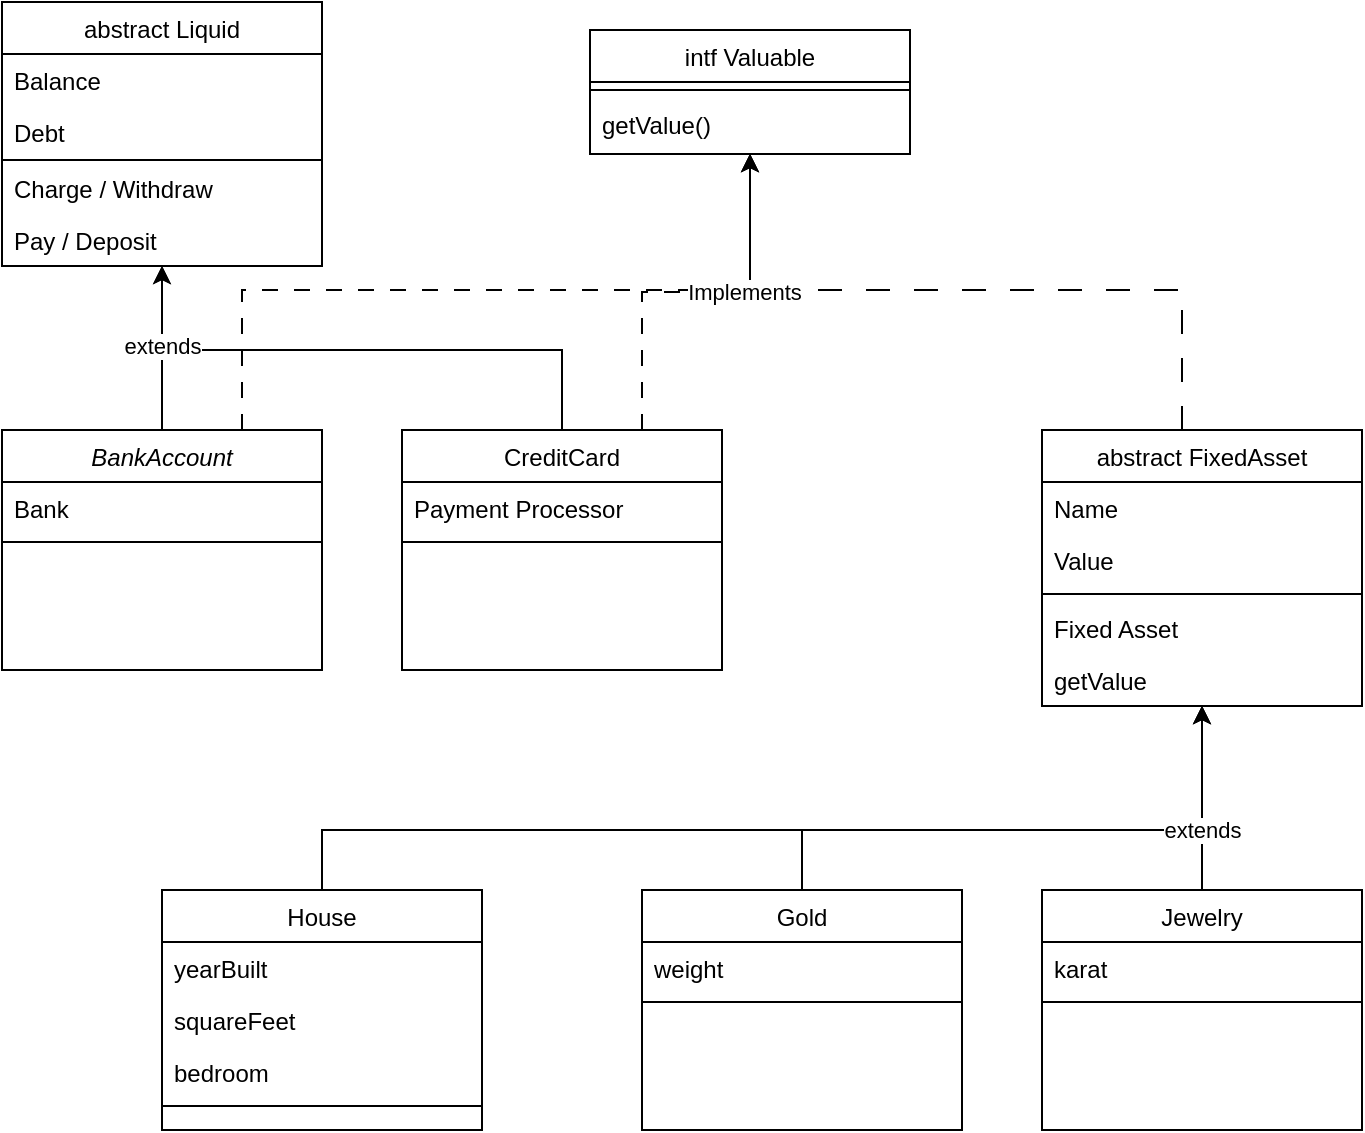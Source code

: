 <mxfile version="24.8.3">
  <diagram id="C5RBs43oDa-KdzZeNtuy" name="Page-1">
    <mxGraphModel dx="1194" dy="750" grid="1" gridSize="10" guides="1" tooltips="1" connect="1" arrows="1" fold="1" page="1" pageScale="1" pageWidth="827" pageHeight="1169" math="0" shadow="0">
      <root>
        <mxCell id="WIyWlLk6GJQsqaUBKTNV-0" />
        <mxCell id="WIyWlLk6GJQsqaUBKTNV-1" parent="WIyWlLk6GJQsqaUBKTNV-0" />
        <mxCell id="nyTG1rQj8-5cXx1soriS-14" style="edgeStyle=orthogonalEdgeStyle;rounded=0;orthogonalLoop=1;jettySize=auto;html=1;" edge="1" parent="WIyWlLk6GJQsqaUBKTNV-1" source="zkfFHV4jXpPFQw0GAbJ--0" target="zkfFHV4jXpPFQw0GAbJ--13">
          <mxGeometry relative="1" as="geometry" />
        </mxCell>
        <mxCell id="nyTG1rQj8-5cXx1soriS-48" style="edgeStyle=orthogonalEdgeStyle;rounded=0;orthogonalLoop=1;jettySize=auto;html=1;dashed=1;dashPattern=8 8;exitX=0.75;exitY=0;exitDx=0;exitDy=0;" edge="1" parent="WIyWlLk6GJQsqaUBKTNV-1" source="zkfFHV4jXpPFQw0GAbJ--0" target="nyTG1rQj8-5cXx1soriS-18">
          <mxGeometry relative="1" as="geometry">
            <Array as="points">
              <mxPoint x="200" y="264" />
              <mxPoint x="454" y="264" />
            </Array>
          </mxGeometry>
        </mxCell>
        <mxCell id="zkfFHV4jXpPFQw0GAbJ--0" value="BankAccount" style="swimlane;fontStyle=2;align=center;verticalAlign=top;childLayout=stackLayout;horizontal=1;startSize=26;horizontalStack=0;resizeParent=1;resizeLast=0;collapsible=1;marginBottom=0;rounded=0;shadow=0;strokeWidth=1;" parent="WIyWlLk6GJQsqaUBKTNV-1" vertex="1">
          <mxGeometry x="80" y="334" width="160" height="120" as="geometry">
            <mxRectangle x="230" y="140" width="160" height="26" as="alternateBounds" />
          </mxGeometry>
        </mxCell>
        <mxCell id="nyTG1rQj8-5cXx1soriS-17" value="Bank" style="text;align=left;verticalAlign=top;spacingLeft=4;spacingRight=4;overflow=hidden;rotatable=0;points=[[0,0.5],[1,0.5]];portConstraint=eastwest;" vertex="1" parent="zkfFHV4jXpPFQw0GAbJ--0">
          <mxGeometry y="26" width="160" height="26" as="geometry" />
        </mxCell>
        <mxCell id="zkfFHV4jXpPFQw0GAbJ--4" value="" style="line;html=1;strokeWidth=1;align=left;verticalAlign=middle;spacingTop=-1;spacingLeft=3;spacingRight=3;rotatable=0;labelPosition=right;points=[];portConstraint=eastwest;" parent="zkfFHV4jXpPFQw0GAbJ--0" vertex="1">
          <mxGeometry y="52" width="160" height="8" as="geometry" />
        </mxCell>
        <mxCell id="zkfFHV4jXpPFQw0GAbJ--13" value="abstract Liquid" style="swimlane;fontStyle=0;align=center;verticalAlign=top;childLayout=stackLayout;horizontal=1;startSize=26;horizontalStack=0;resizeParent=1;resizeLast=0;collapsible=1;marginBottom=0;rounded=0;shadow=0;strokeWidth=1;" parent="WIyWlLk6GJQsqaUBKTNV-1" vertex="1">
          <mxGeometry x="80" y="120" width="160" height="132" as="geometry">
            <mxRectangle x="340" y="380" width="170" height="26" as="alternateBounds" />
          </mxGeometry>
        </mxCell>
        <mxCell id="zkfFHV4jXpPFQw0GAbJ--14" value="Balance" style="text;align=left;verticalAlign=top;spacingLeft=4;spacingRight=4;overflow=hidden;rotatable=0;points=[[0,0.5],[1,0.5]];portConstraint=eastwest;" parent="zkfFHV4jXpPFQw0GAbJ--13" vertex="1">
          <mxGeometry y="26" width="160" height="26" as="geometry" />
        </mxCell>
        <mxCell id="nyTG1rQj8-5cXx1soriS-5" value="Debt" style="text;align=left;verticalAlign=top;spacingLeft=4;spacingRight=4;overflow=hidden;rotatable=0;points=[[0,0.5],[1,0.5]];portConstraint=eastwest;" vertex="1" parent="zkfFHV4jXpPFQw0GAbJ--13">
          <mxGeometry y="52" width="160" height="26" as="geometry" />
        </mxCell>
        <mxCell id="zkfFHV4jXpPFQw0GAbJ--15" value="" style="line;html=1;strokeWidth=1;align=left;verticalAlign=middle;spacingTop=-1;spacingLeft=3;spacingRight=3;rotatable=0;labelPosition=right;points=[];portConstraint=eastwest;" parent="zkfFHV4jXpPFQw0GAbJ--13" vertex="1">
          <mxGeometry y="78" width="160" height="2" as="geometry" />
        </mxCell>
        <mxCell id="nyTG1rQj8-5cXx1soriS-9" value="Charge / Withdraw" style="text;align=left;verticalAlign=top;spacingLeft=4;spacingRight=4;overflow=hidden;rotatable=0;points=[[0,0.5],[1,0.5]];portConstraint=eastwest;" vertex="1" parent="zkfFHV4jXpPFQw0GAbJ--13">
          <mxGeometry y="80" width="160" height="26" as="geometry" />
        </mxCell>
        <mxCell id="nyTG1rQj8-5cXx1soriS-10" value="Pay / Deposit" style="text;align=left;verticalAlign=top;spacingLeft=4;spacingRight=4;overflow=hidden;rotatable=0;points=[[0,0.5],[1,0.5]];portConstraint=eastwest;" vertex="1" parent="zkfFHV4jXpPFQw0GAbJ--13">
          <mxGeometry y="106" width="160" height="26" as="geometry" />
        </mxCell>
        <mxCell id="nyTG1rQj8-5cXx1soriS-15" style="edgeStyle=orthogonalEdgeStyle;rounded=0;orthogonalLoop=1;jettySize=auto;html=1;" edge="1" parent="WIyWlLk6GJQsqaUBKTNV-1" source="zkfFHV4jXpPFQw0GAbJ--17" target="zkfFHV4jXpPFQw0GAbJ--13">
          <mxGeometry relative="1" as="geometry">
            <Array as="points">
              <mxPoint x="360" y="294" />
              <mxPoint x="160" y="294" />
            </Array>
          </mxGeometry>
        </mxCell>
        <mxCell id="nyTG1rQj8-5cXx1soriS-16" value="extends" style="edgeLabel;html=1;align=center;verticalAlign=middle;resizable=0;points=[];" vertex="1" connectable="0" parent="nyTG1rQj8-5cXx1soriS-15">
          <mxGeometry x="0.106" y="-2" relative="1" as="geometry">
            <mxPoint x="-84" as="offset" />
          </mxGeometry>
        </mxCell>
        <mxCell id="nyTG1rQj8-5cXx1soriS-49" style="edgeStyle=orthogonalEdgeStyle;rounded=0;orthogonalLoop=1;jettySize=auto;html=1;dashed=1;dashPattern=8 8;" edge="1" parent="WIyWlLk6GJQsqaUBKTNV-1" source="zkfFHV4jXpPFQw0GAbJ--17" target="nyTG1rQj8-5cXx1soriS-18">
          <mxGeometry relative="1" as="geometry">
            <Array as="points">
              <mxPoint x="400" y="265" />
              <mxPoint x="454" y="265" />
            </Array>
          </mxGeometry>
        </mxCell>
        <mxCell id="zkfFHV4jXpPFQw0GAbJ--17" value="CreditCard" style="swimlane;fontStyle=0;align=center;verticalAlign=top;childLayout=stackLayout;horizontal=1;startSize=26;horizontalStack=0;resizeParent=1;resizeLast=0;collapsible=1;marginBottom=0;rounded=0;shadow=0;strokeWidth=1;" parent="WIyWlLk6GJQsqaUBKTNV-1" vertex="1">
          <mxGeometry x="280" y="334" width="160" height="120" as="geometry">
            <mxRectangle x="550" y="140" width="160" height="26" as="alternateBounds" />
          </mxGeometry>
        </mxCell>
        <mxCell id="zkfFHV4jXpPFQw0GAbJ--18" value="Payment Processor" style="text;align=left;verticalAlign=top;spacingLeft=4;spacingRight=4;overflow=hidden;rotatable=0;points=[[0,0.5],[1,0.5]];portConstraint=eastwest;" parent="zkfFHV4jXpPFQw0GAbJ--17" vertex="1">
          <mxGeometry y="26" width="160" height="26" as="geometry" />
        </mxCell>
        <mxCell id="zkfFHV4jXpPFQw0GAbJ--23" value="" style="line;html=1;strokeWidth=1;align=left;verticalAlign=middle;spacingTop=-1;spacingLeft=3;spacingRight=3;rotatable=0;labelPosition=right;points=[];portConstraint=eastwest;" parent="zkfFHV4jXpPFQw0GAbJ--17" vertex="1">
          <mxGeometry y="52" width="160" height="8" as="geometry" />
        </mxCell>
        <mxCell id="nyTG1rQj8-5cXx1soriS-18" value="intf Valuable" style="swimlane;fontStyle=0;align=center;verticalAlign=top;childLayout=stackLayout;horizontal=1;startSize=26;horizontalStack=0;resizeParent=1;resizeLast=0;collapsible=1;marginBottom=0;rounded=0;shadow=0;strokeWidth=1;" vertex="1" parent="WIyWlLk6GJQsqaUBKTNV-1">
          <mxGeometry x="374" y="134" width="160" height="62" as="geometry">
            <mxRectangle x="550" y="140" width="160" height="26" as="alternateBounds" />
          </mxGeometry>
        </mxCell>
        <mxCell id="nyTG1rQj8-5cXx1soriS-20" value="" style="line;html=1;strokeWidth=1;align=left;verticalAlign=middle;spacingTop=-1;spacingLeft=3;spacingRight=3;rotatable=0;labelPosition=right;points=[];portConstraint=eastwest;" vertex="1" parent="nyTG1rQj8-5cXx1soriS-18">
          <mxGeometry y="26" width="160" height="8" as="geometry" />
        </mxCell>
        <mxCell id="nyTG1rQj8-5cXx1soriS-21" value="getValue()" style="text;align=left;verticalAlign=top;spacingLeft=4;spacingRight=4;overflow=hidden;rotatable=0;points=[[0,0.5],[1,0.5]];portConstraint=eastwest;" vertex="1" parent="nyTG1rQj8-5cXx1soriS-18">
          <mxGeometry y="34" width="160" height="26" as="geometry" />
        </mxCell>
        <mxCell id="nyTG1rQj8-5cXx1soriS-30" style="edgeStyle=orthogonalEdgeStyle;rounded=0;orthogonalLoop=1;jettySize=auto;html=1;dashed=1;dashPattern=12 12;" edge="1" parent="WIyWlLk6GJQsqaUBKTNV-1" source="nyTG1rQj8-5cXx1soriS-22" target="nyTG1rQj8-5cXx1soriS-18">
          <mxGeometry relative="1" as="geometry">
            <Array as="points">
              <mxPoint x="670" y="264" />
              <mxPoint x="454" y="264" />
            </Array>
          </mxGeometry>
        </mxCell>
        <mxCell id="nyTG1rQj8-5cXx1soriS-46" value="Implements" style="edgeLabel;html=1;align=center;verticalAlign=middle;resizable=0;points=[];" vertex="1" connectable="0" parent="nyTG1rQj8-5cXx1soriS-30">
          <mxGeometry x="0.616" y="3" relative="1" as="geometry">
            <mxPoint y="1" as="offset" />
          </mxGeometry>
        </mxCell>
        <mxCell id="nyTG1rQj8-5cXx1soriS-22" value="abstract FixedAsset" style="swimlane;fontStyle=0;align=center;verticalAlign=top;childLayout=stackLayout;horizontal=1;startSize=26;horizontalStack=0;resizeParent=1;resizeLast=0;collapsible=1;marginBottom=0;rounded=0;shadow=0;strokeWidth=1;" vertex="1" parent="WIyWlLk6GJQsqaUBKTNV-1">
          <mxGeometry x="600" y="334" width="160" height="138" as="geometry">
            <mxRectangle x="550" y="140" width="160" height="26" as="alternateBounds" />
          </mxGeometry>
        </mxCell>
        <mxCell id="nyTG1rQj8-5cXx1soriS-23" value="Name   " style="text;align=left;verticalAlign=top;spacingLeft=4;spacingRight=4;overflow=hidden;rotatable=0;points=[[0,0.5],[1,0.5]];portConstraint=eastwest;" vertex="1" parent="nyTG1rQj8-5cXx1soriS-22">
          <mxGeometry y="26" width="160" height="26" as="geometry" />
        </mxCell>
        <mxCell id="nyTG1rQj8-5cXx1soriS-25" value="Value" style="text;align=left;verticalAlign=top;spacingLeft=4;spacingRight=4;overflow=hidden;rotatable=0;points=[[0,0.5],[1,0.5]];portConstraint=eastwest;" vertex="1" parent="nyTG1rQj8-5cXx1soriS-22">
          <mxGeometry y="52" width="160" height="26" as="geometry" />
        </mxCell>
        <mxCell id="nyTG1rQj8-5cXx1soriS-24" value="" style="line;html=1;strokeWidth=1;align=left;verticalAlign=middle;spacingTop=-1;spacingLeft=3;spacingRight=3;rotatable=0;labelPosition=right;points=[];portConstraint=eastwest;" vertex="1" parent="nyTG1rQj8-5cXx1soriS-22">
          <mxGeometry y="78" width="160" height="8" as="geometry" />
        </mxCell>
        <mxCell id="nyTG1rQj8-5cXx1soriS-26" value="Fixed Asset" style="text;align=left;verticalAlign=top;spacingLeft=4;spacingRight=4;overflow=hidden;rotatable=0;points=[[0,0.5],[1,0.5]];portConstraint=eastwest;" vertex="1" parent="nyTG1rQj8-5cXx1soriS-22">
          <mxGeometry y="86" width="160" height="26" as="geometry" />
        </mxCell>
        <mxCell id="nyTG1rQj8-5cXx1soriS-27" value="getValue" style="text;align=left;verticalAlign=top;spacingLeft=4;spacingRight=4;overflow=hidden;rotatable=0;points=[[0,0.5],[1,0.5]];portConstraint=eastwest;" vertex="1" parent="nyTG1rQj8-5cXx1soriS-22">
          <mxGeometry y="112" width="160" height="26" as="geometry" />
        </mxCell>
        <mxCell id="nyTG1rQj8-5cXx1soriS-34" style="edgeStyle=orthogonalEdgeStyle;rounded=0;orthogonalLoop=1;jettySize=auto;html=1;" edge="1" parent="WIyWlLk6GJQsqaUBKTNV-1" source="nyTG1rQj8-5cXx1soriS-31" target="nyTG1rQj8-5cXx1soriS-22">
          <mxGeometry relative="1" as="geometry" />
        </mxCell>
        <mxCell id="nyTG1rQj8-5cXx1soriS-31" value="Jewelry" style="swimlane;fontStyle=0;align=center;verticalAlign=top;childLayout=stackLayout;horizontal=1;startSize=26;horizontalStack=0;resizeParent=1;resizeLast=0;collapsible=1;marginBottom=0;rounded=0;shadow=0;strokeWidth=1;" vertex="1" parent="WIyWlLk6GJQsqaUBKTNV-1">
          <mxGeometry x="600" y="564" width="160" height="120" as="geometry">
            <mxRectangle x="550" y="140" width="160" height="26" as="alternateBounds" />
          </mxGeometry>
        </mxCell>
        <mxCell id="nyTG1rQj8-5cXx1soriS-32" value="karat" style="text;align=left;verticalAlign=top;spacingLeft=4;spacingRight=4;overflow=hidden;rotatable=0;points=[[0,0.5],[1,0.5]];portConstraint=eastwest;" vertex="1" parent="nyTG1rQj8-5cXx1soriS-31">
          <mxGeometry y="26" width="160" height="26" as="geometry" />
        </mxCell>
        <mxCell id="nyTG1rQj8-5cXx1soriS-33" value="" style="line;html=1;strokeWidth=1;align=left;verticalAlign=middle;spacingTop=-1;spacingLeft=3;spacingRight=3;rotatable=0;labelPosition=right;points=[];portConstraint=eastwest;" vertex="1" parent="nyTG1rQj8-5cXx1soriS-31">
          <mxGeometry y="52" width="160" height="8" as="geometry" />
        </mxCell>
        <mxCell id="nyTG1rQj8-5cXx1soriS-41" style="edgeStyle=orthogonalEdgeStyle;rounded=0;orthogonalLoop=1;jettySize=auto;html=1;" edge="1" parent="WIyWlLk6GJQsqaUBKTNV-1" source="nyTG1rQj8-5cXx1soriS-35" target="nyTG1rQj8-5cXx1soriS-22">
          <mxGeometry relative="1" as="geometry">
            <Array as="points">
              <mxPoint x="480" y="534" />
              <mxPoint x="680" y="534" />
            </Array>
          </mxGeometry>
        </mxCell>
        <mxCell id="nyTG1rQj8-5cXx1soriS-35" value="Gold" style="swimlane;fontStyle=0;align=center;verticalAlign=top;childLayout=stackLayout;horizontal=1;startSize=26;horizontalStack=0;resizeParent=1;resizeLast=0;collapsible=1;marginBottom=0;rounded=0;shadow=0;strokeWidth=1;" vertex="1" parent="WIyWlLk6GJQsqaUBKTNV-1">
          <mxGeometry x="400" y="564" width="160" height="120" as="geometry">
            <mxRectangle x="550" y="140" width="160" height="26" as="alternateBounds" />
          </mxGeometry>
        </mxCell>
        <mxCell id="nyTG1rQj8-5cXx1soriS-36" value="weight" style="text;align=left;verticalAlign=top;spacingLeft=4;spacingRight=4;overflow=hidden;rotatable=0;points=[[0,0.5],[1,0.5]];portConstraint=eastwest;" vertex="1" parent="nyTG1rQj8-5cXx1soriS-35">
          <mxGeometry y="26" width="160" height="26" as="geometry" />
        </mxCell>
        <mxCell id="nyTG1rQj8-5cXx1soriS-37" value="" style="line;html=1;strokeWidth=1;align=left;verticalAlign=middle;spacingTop=-1;spacingLeft=3;spacingRight=3;rotatable=0;labelPosition=right;points=[];portConstraint=eastwest;" vertex="1" parent="nyTG1rQj8-5cXx1soriS-35">
          <mxGeometry y="52" width="160" height="8" as="geometry" />
        </mxCell>
        <mxCell id="nyTG1rQj8-5cXx1soriS-42" style="edgeStyle=orthogonalEdgeStyle;rounded=0;orthogonalLoop=1;jettySize=auto;html=1;" edge="1" parent="WIyWlLk6GJQsqaUBKTNV-1" source="nyTG1rQj8-5cXx1soriS-38" target="nyTG1rQj8-5cXx1soriS-22">
          <mxGeometry relative="1" as="geometry">
            <Array as="points">
              <mxPoint x="240" y="534" />
              <mxPoint x="680" y="534" />
            </Array>
          </mxGeometry>
        </mxCell>
        <mxCell id="nyTG1rQj8-5cXx1soriS-47" value="extends" style="edgeLabel;html=1;align=center;verticalAlign=middle;resizable=0;points=[];" vertex="1" connectable="0" parent="nyTG1rQj8-5cXx1soriS-42">
          <mxGeometry x="0.049" y="-1" relative="1" as="geometry">
            <mxPoint x="191" y="-1" as="offset" />
          </mxGeometry>
        </mxCell>
        <mxCell id="nyTG1rQj8-5cXx1soriS-38" value="House" style="swimlane;fontStyle=0;align=center;verticalAlign=top;childLayout=stackLayout;horizontal=1;startSize=26;horizontalStack=0;resizeParent=1;resizeLast=0;collapsible=1;marginBottom=0;rounded=0;shadow=0;strokeWidth=1;" vertex="1" parent="WIyWlLk6GJQsqaUBKTNV-1">
          <mxGeometry x="160" y="564" width="160" height="120" as="geometry">
            <mxRectangle x="550" y="140" width="160" height="26" as="alternateBounds" />
          </mxGeometry>
        </mxCell>
        <mxCell id="nyTG1rQj8-5cXx1soriS-39" value="yearBuilt" style="text;align=left;verticalAlign=top;spacingLeft=4;spacingRight=4;overflow=hidden;rotatable=0;points=[[0,0.5],[1,0.5]];portConstraint=eastwest;" vertex="1" parent="nyTG1rQj8-5cXx1soriS-38">
          <mxGeometry y="26" width="160" height="26" as="geometry" />
        </mxCell>
        <mxCell id="nyTG1rQj8-5cXx1soriS-43" value="squareFeet" style="text;align=left;verticalAlign=top;spacingLeft=4;spacingRight=4;overflow=hidden;rotatable=0;points=[[0,0.5],[1,0.5]];portConstraint=eastwest;" vertex="1" parent="nyTG1rQj8-5cXx1soriS-38">
          <mxGeometry y="52" width="160" height="26" as="geometry" />
        </mxCell>
        <mxCell id="nyTG1rQj8-5cXx1soriS-44" value="bedroom" style="text;align=left;verticalAlign=top;spacingLeft=4;spacingRight=4;overflow=hidden;rotatable=0;points=[[0,0.5],[1,0.5]];portConstraint=eastwest;" vertex="1" parent="nyTG1rQj8-5cXx1soriS-38">
          <mxGeometry y="78" width="160" height="26" as="geometry" />
        </mxCell>
        <mxCell id="nyTG1rQj8-5cXx1soriS-40" value="" style="line;html=1;strokeWidth=1;align=left;verticalAlign=middle;spacingTop=-1;spacingLeft=3;spacingRight=3;rotatable=0;labelPosition=right;points=[];portConstraint=eastwest;" vertex="1" parent="nyTG1rQj8-5cXx1soriS-38">
          <mxGeometry y="104" width="160" height="8" as="geometry" />
        </mxCell>
      </root>
    </mxGraphModel>
  </diagram>
</mxfile>
